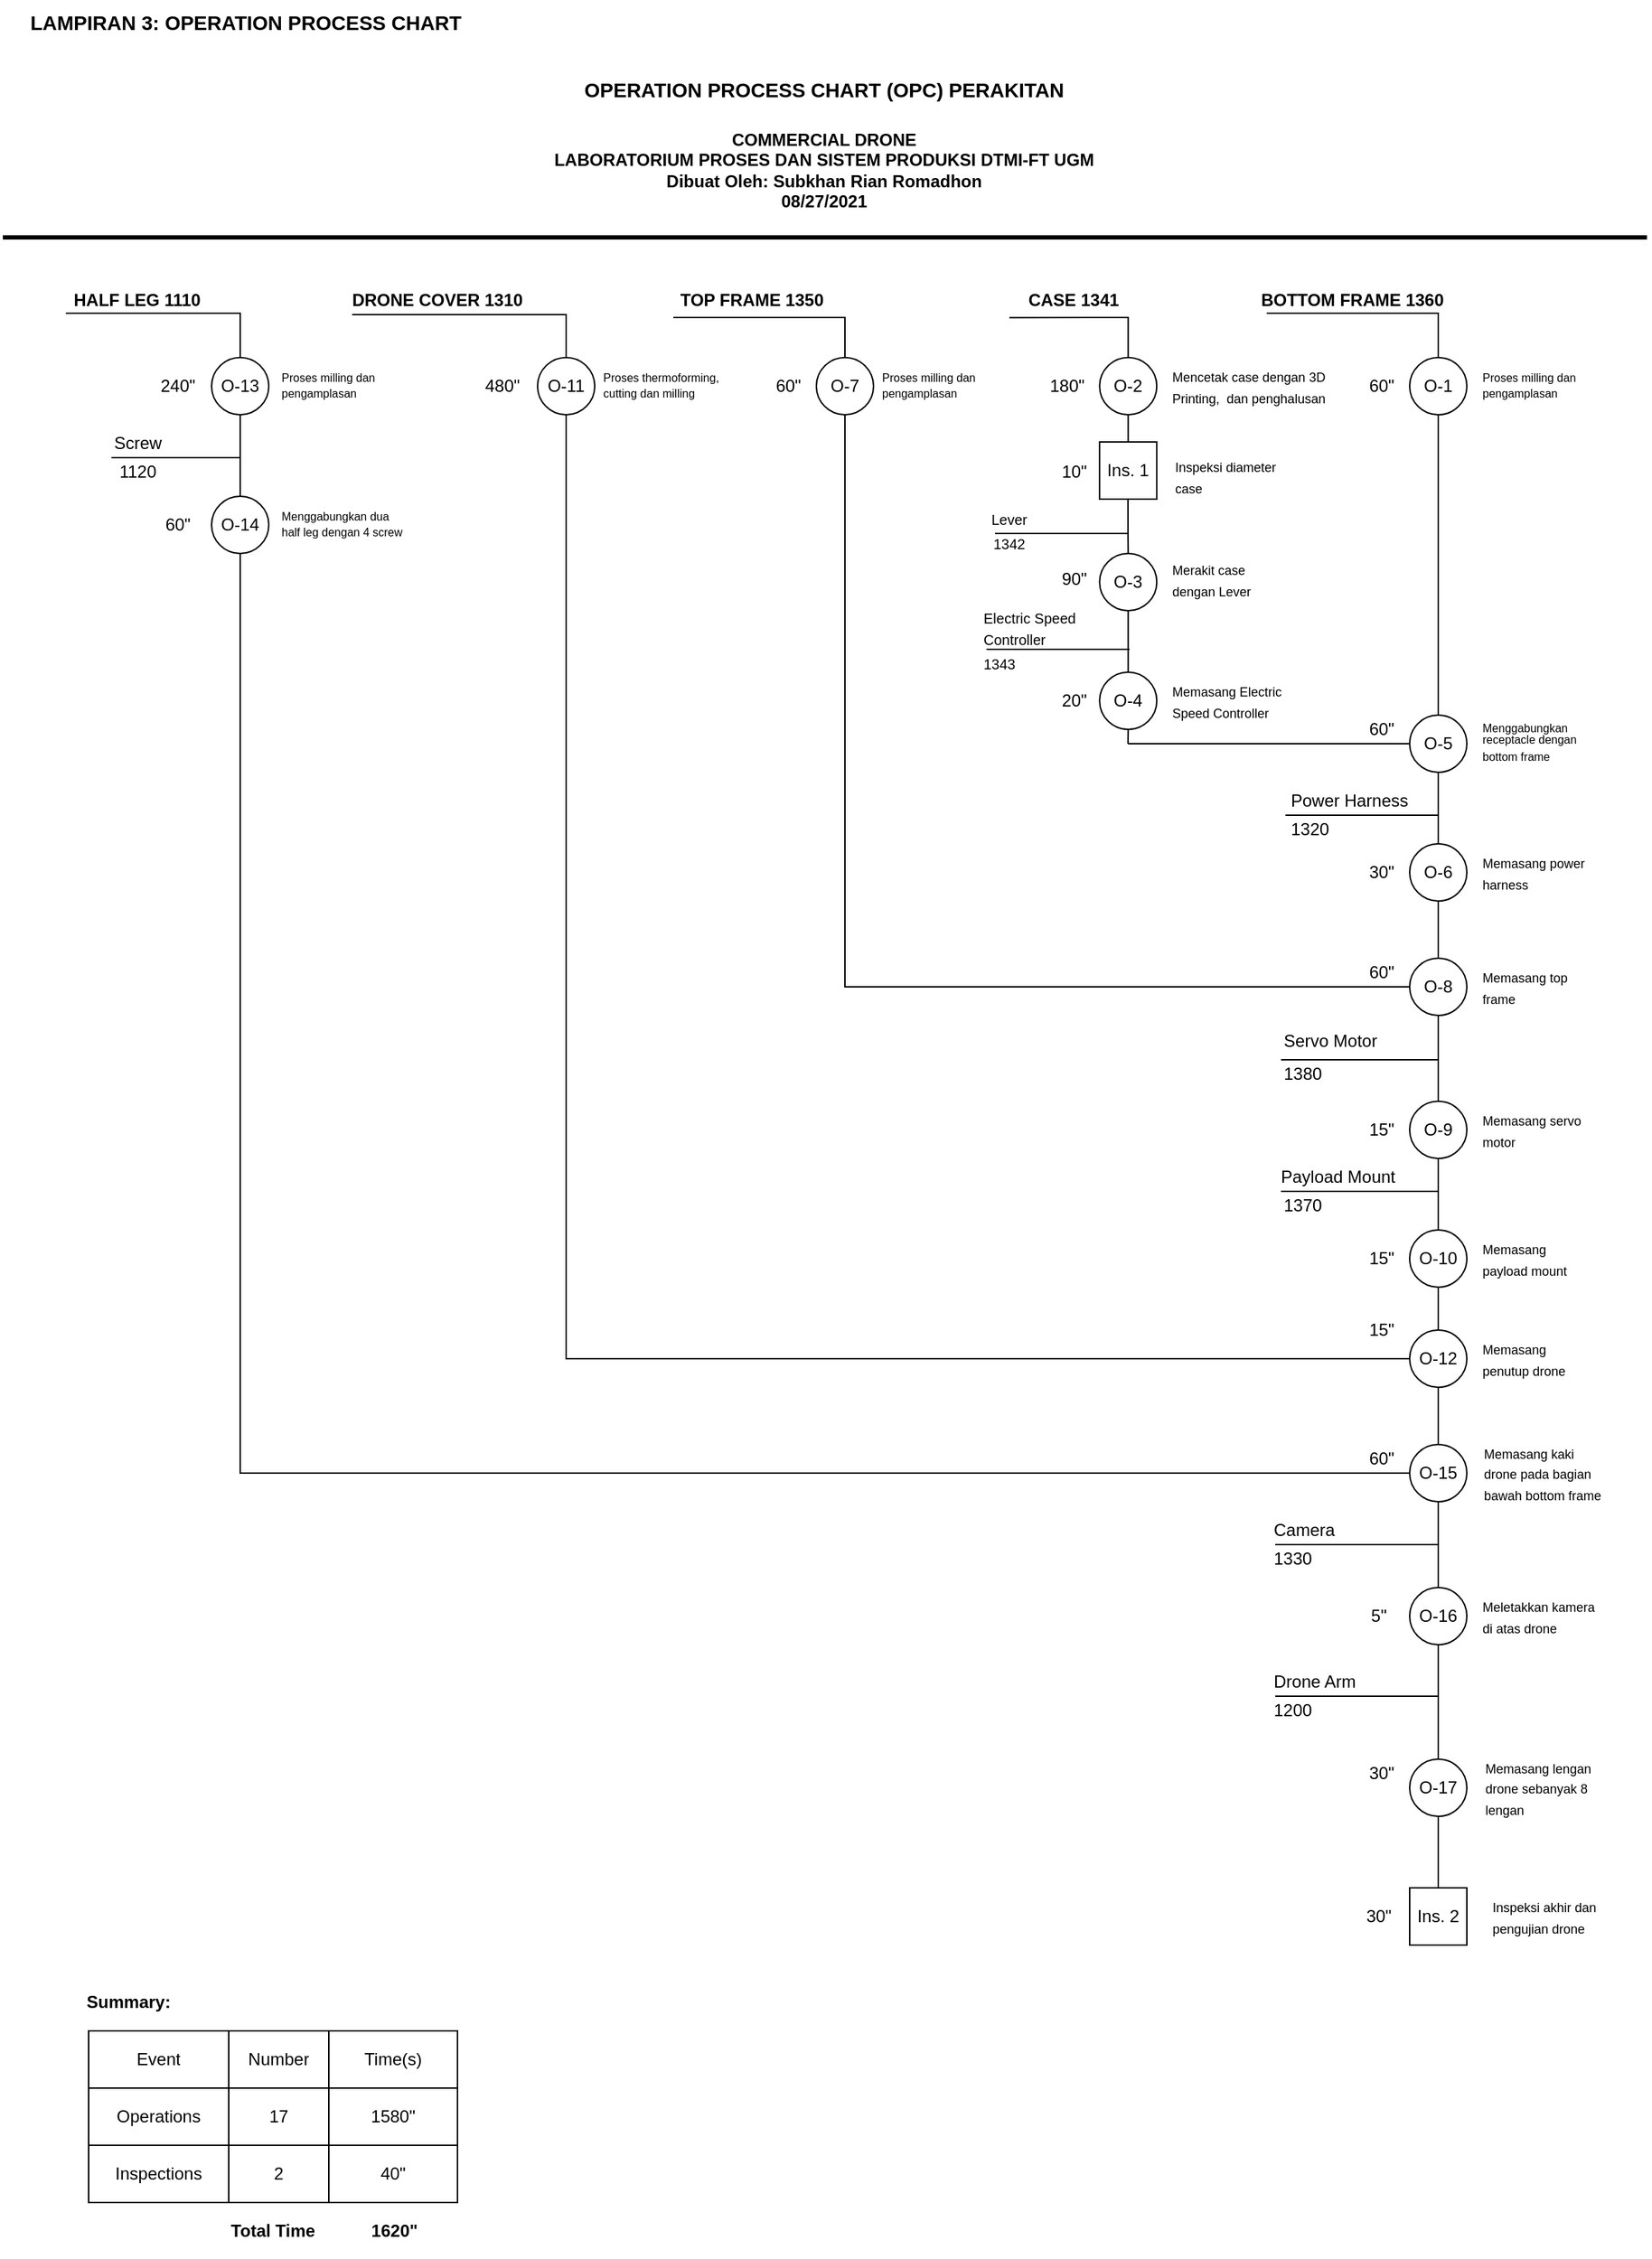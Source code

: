 <mxfile version="15.0.2" type="github">
  <diagram id="DeVc6nOlhxSPMMUo_RAu" name="Page-1">
    <mxGraphModel dx="2480" dy="1337" grid="1" gridSize="10" guides="1" tooltips="1" connect="1" arrows="1" fold="1" page="1" pageScale="1" pageWidth="1169" pageHeight="1654" math="0" shadow="0">
      <root>
        <mxCell id="0" />
        <mxCell id="1" parent="0" />
        <mxCell id="87XZA6IXtHBNSDy3XtOM-1" value="O-1" style="ellipse;whiteSpace=wrap;html=1;aspect=fixed;" vertex="1" parent="1">
          <mxGeometry x="994" y="270" width="40" height="40" as="geometry" />
        </mxCell>
        <mxCell id="87XZA6IXtHBNSDy3XtOM-2" value="O-2" style="ellipse;whiteSpace=wrap;html=1;aspect=fixed;" vertex="1" parent="1">
          <mxGeometry x="777.12" y="270" width="40" height="40" as="geometry" />
        </mxCell>
        <mxCell id="87XZA6IXtHBNSDy3XtOM-3" value="O-6" style="ellipse;whiteSpace=wrap;html=1;aspect=fixed;" vertex="1" parent="1">
          <mxGeometry x="994" y="610" width="40" height="40" as="geometry" />
        </mxCell>
        <mxCell id="87XZA6IXtHBNSDy3XtOM-4" value="O-3" style="ellipse;whiteSpace=wrap;html=1;aspect=fixed;" vertex="1" parent="1">
          <mxGeometry x="777.12" y="407" width="40" height="40" as="geometry" />
        </mxCell>
        <mxCell id="87XZA6IXtHBNSDy3XtOM-5" value="O-13" style="ellipse;whiteSpace=wrap;html=1;aspect=fixed;" vertex="1" parent="1">
          <mxGeometry x="156" y="270" width="40" height="40" as="geometry" />
        </mxCell>
        <mxCell id="87XZA6IXtHBNSDy3XtOM-6" value="O-8" style="ellipse;whiteSpace=wrap;html=1;aspect=fixed;" vertex="1" parent="1">
          <mxGeometry x="994" y="690" width="40" height="40" as="geometry" />
        </mxCell>
        <mxCell id="87XZA6IXtHBNSDy3XtOM-8" value="O-10" style="ellipse;whiteSpace=wrap;html=1;aspect=fixed;" vertex="1" parent="1">
          <mxGeometry x="994" y="880" width="40" height="40" as="geometry" />
        </mxCell>
        <mxCell id="87XZA6IXtHBNSDy3XtOM-9" value="O-4" style="ellipse;whiteSpace=wrap;html=1;aspect=fixed;" vertex="1" parent="1">
          <mxGeometry x="777.12" y="490" width="40" height="40" as="geometry" />
        </mxCell>
        <mxCell id="87XZA6IXtHBNSDy3XtOM-10" value="O-11" style="ellipse;whiteSpace=wrap;html=1;aspect=fixed;" vertex="1" parent="1">
          <mxGeometry x="384" y="270" width="40" height="40" as="geometry" />
        </mxCell>
        <mxCell id="87XZA6IXtHBNSDy3XtOM-11" value="O-5" style="ellipse;whiteSpace=wrap;html=1;aspect=fixed;" vertex="1" parent="1">
          <mxGeometry x="994" y="520" width="40" height="40" as="geometry" />
        </mxCell>
        <mxCell id="87XZA6IXtHBNSDy3XtOM-12" value="O-15" style="ellipse;whiteSpace=wrap;html=1;aspect=fixed;" vertex="1" parent="1">
          <mxGeometry x="994" y="1030" width="40" height="40" as="geometry" />
        </mxCell>
        <mxCell id="87XZA6IXtHBNSDy3XtOM-13" value="O-9" style="ellipse;whiteSpace=wrap;html=1;aspect=fixed;" vertex="1" parent="1">
          <mxGeometry x="994" y="790" width="40" height="40" as="geometry" />
        </mxCell>
        <mxCell id="87XZA6IXtHBNSDy3XtOM-18" value="&lt;font style=&quot;font-size: 12px&quot;&gt;&lt;b&gt;HALF LEG 1110&lt;/b&gt;&lt;/font&gt;" style="text;html=1;strokeColor=none;fillColor=none;align=center;verticalAlign=middle;whiteSpace=wrap;rounded=0;" vertex="1" parent="1">
          <mxGeometry x="34" y="220" width="140" height="20" as="geometry" />
        </mxCell>
        <mxCell id="87XZA6IXtHBNSDy3XtOM-20" value="&lt;font style=&quot;font-size: 12px&quot;&gt;&lt;b&gt;BOTTOM FRAME 1360&lt;/b&gt;&lt;/font&gt;" style="text;html=1;strokeColor=none;fillColor=none;align=center;verticalAlign=middle;whiteSpace=wrap;rounded=0;" vertex="1" parent="1">
          <mxGeometry x="874" y="220" width="160" height="20" as="geometry" />
        </mxCell>
        <mxCell id="87XZA6IXtHBNSDy3XtOM-21" value="&lt;div&gt;&lt;font style=&quot;font-size: 18px&quot;&gt;&lt;b&gt;&lt;font style=&quot;font-size: 14px&quot;&gt;LAMPIRAN 3: OPERATION PROCESS CHART&lt;/font&gt;&lt;br&gt;&lt;/b&gt;&lt;/font&gt;&lt;/div&gt;" style="text;html=1;strokeColor=none;fillColor=none;align=center;verticalAlign=middle;whiteSpace=wrap;rounded=0;" vertex="1" parent="1">
          <mxGeometry x="10" y="20" width="340" height="30" as="geometry" />
        </mxCell>
        <mxCell id="87XZA6IXtHBNSDy3XtOM-22" value="" style="endArrow=none;html=1;strokeWidth=3;" edge="1" parent="1">
          <mxGeometry width="50" height="50" relative="1" as="geometry">
            <mxPoint x="10" y="186" as="sourcePoint" />
            <mxPoint x="1160" y="186" as="targetPoint" />
          </mxGeometry>
        </mxCell>
        <mxCell id="87XZA6IXtHBNSDy3XtOM-24" value="&lt;h1 align=&quot;center&quot;&gt;&lt;font style=&quot;font-size: 14px&quot;&gt;OPERATION PROCESS CHART (OPC) PERAKITAN&lt;/font&gt;&lt;/h1&gt;&lt;div&gt;&lt;b&gt;&lt;font style=&quot;font-size: 12px&quot;&gt;COMMERCIAL DRONE&lt;/font&gt;&lt;/b&gt;&lt;/div&gt;&lt;div&gt;&lt;b&gt;LABORATORIUM PROSES DAN SISTEM PRODUKSI DTMI-FT UGM&lt;/b&gt;&lt;/div&gt;&lt;div&gt;&lt;b&gt;Dibuat Oleh: Subkhan Rian Romadhon&lt;/b&gt;&lt;/div&gt;&lt;div&gt;&lt;b&gt;08/27/2021&lt;/b&gt;&lt;br&gt;&lt;/div&gt;" style="text;html=1;strokeColor=none;fillColor=none;spacing=5;spacingTop=-20;whiteSpace=wrap;overflow=hidden;rounded=0;align=center;" vertex="1" parent="1">
          <mxGeometry x="182" y="60" width="805" height="120" as="geometry" />
        </mxCell>
        <mxCell id="87XZA6IXtHBNSDy3XtOM-30" value="" style="endArrow=none;html=1;strokeWidth=1;entryX=0.5;entryY=0;entryDx=0;entryDy=0;rounded=0;" edge="1" parent="1" target="87XZA6IXtHBNSDy3XtOM-1">
          <mxGeometry width="50" height="50" relative="1" as="geometry">
            <mxPoint x="894" y="239" as="sourcePoint" />
            <mxPoint x="984" y="240" as="targetPoint" />
            <Array as="points">
              <mxPoint x="1014" y="239" />
            </Array>
          </mxGeometry>
        </mxCell>
        <mxCell id="87XZA6IXtHBNSDy3XtOM-33" value="&lt;font style=&quot;font-size: 12px&quot;&gt;&lt;b&gt;CASE 1341&lt;/b&gt;&lt;/font&gt;" style="text;html=1;strokeColor=none;fillColor=none;align=center;verticalAlign=middle;whiteSpace=wrap;rounded=0;" vertex="1" parent="1">
          <mxGeometry x="714" y="220" width="90" height="20" as="geometry" />
        </mxCell>
        <mxCell id="87XZA6IXtHBNSDy3XtOM-35" value="&lt;font style=&quot;font-size: 12px&quot;&gt;&lt;b&gt;DRONE COVER 1310&lt;/b&gt;&lt;/font&gt;" style="text;html=1;strokeColor=none;fillColor=none;align=center;verticalAlign=middle;whiteSpace=wrap;rounded=0;" vertex="1" parent="1">
          <mxGeometry x="234" y="220" width="160" height="20" as="geometry" />
        </mxCell>
        <mxCell id="87XZA6IXtHBNSDy3XtOM-36" value="&lt;div style=&quot;font-size: 8px ; line-height: 100%&quot; align=&quot;left&quot;&gt;&lt;font style=&quot;font-size: 8px&quot;&gt;Proses milling dan pengamplasan&lt;/font&gt;&lt;font size=&quot;3&quot;&gt;&lt;br&gt;&lt;/font&gt;&lt;/div&gt;" style="text;html=1;strokeColor=none;fillColor=none;align=center;verticalAlign=middle;whiteSpace=wrap;rounded=0;" vertex="1" parent="1">
          <mxGeometry x="1044" y="270" width="70" height="40" as="geometry" />
        </mxCell>
        <mxCell id="87XZA6IXtHBNSDy3XtOM-37" value="&lt;div align=&quot;left&quot;&gt;&lt;font style=&quot;font-size: 9px&quot;&gt;Mencetak case dengan 3D Printing,&amp;nbsp; dan penghalusan &lt;/font&gt;&lt;br&gt;&lt;/div&gt;" style="text;html=1;strokeColor=none;fillColor=none;align=center;verticalAlign=middle;whiteSpace=wrap;rounded=0;" vertex="1" parent="1">
          <mxGeometry x="827.12" y="270" width="122.88" height="40" as="geometry" />
        </mxCell>
        <mxCell id="87XZA6IXtHBNSDy3XtOM-38" value="&lt;p style=&quot;line-height: 100%&quot;&gt;&lt;/p&gt;&lt;div style=&quot;font-size: 8px ; line-height: 100%&quot; align=&quot;left&quot;&gt;Menggabungkan&lt;/div&gt;&lt;div style=&quot;font-size: 8px ; line-height: 110%&quot; align=&quot;left&quot;&gt; receptacle dengan bottom frame&lt;font size=&quot;3&quot;&gt;&lt;br&gt;&lt;/font&gt;&lt;/div&gt;&lt;p&gt;&lt;/p&gt;" style="text;html=1;strokeColor=none;fillColor=none;align=center;verticalAlign=middle;whiteSpace=wrap;rounded=0;" vertex="1" parent="1">
          <mxGeometry x="1044" y="520" width="70" height="40" as="geometry" />
        </mxCell>
        <mxCell id="87XZA6IXtHBNSDy3XtOM-40" value="" style="endArrow=none;html=1;strokeWidth=1;exitX=0.293;exitY=1.109;exitDx=0;exitDy=0;exitPerimeter=0;entryX=0.5;entryY=0;entryDx=0;entryDy=0;rounded=0;" edge="1" parent="1" target="87XZA6IXtHBNSDy3XtOM-2">
          <mxGeometry width="50" height="50" relative="1" as="geometry">
            <mxPoint x="714.0" y="242.18" as="sourcePoint" />
            <mxPoint x="807.12" y="320" as="targetPoint" />
            <Array as="points">
              <mxPoint x="797.12" y="242" />
            </Array>
          </mxGeometry>
        </mxCell>
        <mxCell id="87XZA6IXtHBNSDy3XtOM-42" value="60&quot;" style="text;html=1;align=center;verticalAlign=middle;resizable=0;points=[];autosize=1;strokeColor=none;" vertex="1" parent="1">
          <mxGeometry x="959" y="280" width="30" height="20" as="geometry" />
        </mxCell>
        <mxCell id="87XZA6IXtHBNSDy3XtOM-43" value="180&quot;" style="text;html=1;align=center;verticalAlign=middle;resizable=0;points=[];autosize=1;strokeColor=none;" vertex="1" parent="1">
          <mxGeometry x="734" y="280" width="40" height="20" as="geometry" />
        </mxCell>
        <mxCell id="87XZA6IXtHBNSDy3XtOM-49" value="&lt;div align=&quot;left&quot;&gt;&lt;font style=&quot;font-size: 9px&quot;&gt;Merakit case dengan Lever&lt;/font&gt;&lt;br&gt;&lt;/div&gt;" style="text;html=1;strokeColor=none;fillColor=none;align=center;verticalAlign=middle;whiteSpace=wrap;rounded=0;" vertex="1" parent="1">
          <mxGeometry x="827.12" y="405" width="80" height="40" as="geometry" />
        </mxCell>
        <mxCell id="87XZA6IXtHBNSDy3XtOM-51" value="" style="endArrow=none;html=1;strokeWidth=1;entryX=0.5;entryY=1;entryDx=0;entryDy=0;exitX=0.5;exitY=0;exitDx=0;exitDy=0;" edge="1" parent="1" source="87XZA6IXtHBNSDy3XtOM-9" target="87XZA6IXtHBNSDy3XtOM-4">
          <mxGeometry width="50" height="50" relative="1" as="geometry">
            <mxPoint x="744" y="490" as="sourcePoint" />
            <mxPoint x="794" y="440" as="targetPoint" />
          </mxGeometry>
        </mxCell>
        <mxCell id="87XZA6IXtHBNSDy3XtOM-47" value="&lt;font style=&quot;font-size: 10px&quot;&gt;Lever&lt;/font&gt;" style="text;html=1;strokeColor=none;fillColor=none;align=center;verticalAlign=middle;whiteSpace=wrap;rounded=0;container=1;" vertex="1" parent="1">
          <mxGeometry x="694" y="373" width="40" height="20" as="geometry">
            <mxRectangle x="735" y="370" width="60" height="20" as="alternateBounds" />
          </mxGeometry>
        </mxCell>
        <mxCell id="87XZA6IXtHBNSDy3XtOM-48" value="&lt;font style=&quot;font-size: 10px&quot;&gt;1342&lt;/font&gt;" style="text;html=1;strokeColor=none;fillColor=none;align=center;verticalAlign=middle;whiteSpace=wrap;rounded=0;" vertex="1" parent="1">
          <mxGeometry x="694" y="390" width="40" height="20" as="geometry" />
        </mxCell>
        <mxCell id="87XZA6IXtHBNSDy3XtOM-56" value="&lt;div align=&quot;left&quot;&gt;&lt;font style=&quot;font-size: 10px&quot;&gt;1343&lt;/font&gt;&lt;/div&gt;" style="text;html=1;strokeColor=none;fillColor=none;align=left;verticalAlign=middle;whiteSpace=wrap;rounded=0;" vertex="1" parent="1">
          <mxGeometry x="694.0" y="474" width="37.647" height="20" as="geometry" />
        </mxCell>
        <mxCell id="87XZA6IXtHBNSDy3XtOM-60" value="" style="endArrow=none;html=1;strokeWidth=1;" edge="1" parent="1">
          <mxGeometry width="50" height="50" relative="1" as="geometry">
            <mxPoint x="698" y="474" as="sourcePoint" />
            <mxPoint x="798" y="474" as="targetPoint" />
          </mxGeometry>
        </mxCell>
        <mxCell id="87XZA6IXtHBNSDy3XtOM-61" value="&lt;div align=&quot;left&quot;&gt;&lt;font style=&quot;font-size: 10px&quot;&gt;Electric Speed Controller&lt;/font&gt;&lt;br&gt;&lt;/div&gt;" style="text;html=1;strokeColor=none;fillColor=none;align=left;verticalAlign=middle;whiteSpace=wrap;rounded=0;container=1;" vertex="1" parent="1">
          <mxGeometry x="694" y="449" width="100" height="20" as="geometry" />
        </mxCell>
        <mxCell id="87XZA6IXtHBNSDy3XtOM-62" value="90&quot;" style="text;html=1;align=center;verticalAlign=middle;resizable=0;points=[];autosize=1;strokeColor=none;" vertex="1" parent="1">
          <mxGeometry x="744" y="415" width="30" height="20" as="geometry" />
        </mxCell>
        <mxCell id="87XZA6IXtHBNSDy3XtOM-63" value="&lt;div align=&quot;left&quot;&gt;&lt;font style=&quot;font-size: 9px&quot;&gt;Memasang Electric Speed Controller&lt;/font&gt;&lt;br&gt;&lt;/div&gt;" style="text;html=1;strokeColor=none;fillColor=none;align=center;verticalAlign=middle;whiteSpace=wrap;rounded=0;" vertex="1" parent="1">
          <mxGeometry x="827.12" y="490" width="80" height="40" as="geometry" />
        </mxCell>
        <mxCell id="87XZA6IXtHBNSDy3XtOM-64" value="" style="endArrow=none;html=1;strokeWidth=1;entryX=0.5;entryY=1;entryDx=0;entryDy=0;exitX=0.5;exitY=0;exitDx=0;exitDy=0;" edge="1" parent="1" source="87XZA6IXtHBNSDy3XtOM-11" target="87XZA6IXtHBNSDy3XtOM-1">
          <mxGeometry width="50" height="50" relative="1" as="geometry">
            <mxPoint x="1014" y="540" as="sourcePoint" />
            <mxPoint x="864" y="330" as="targetPoint" />
          </mxGeometry>
        </mxCell>
        <mxCell id="87XZA6IXtHBNSDy3XtOM-65" value="" style="endArrow=none;html=1;strokeWidth=1;entryX=0;entryY=0.5;entryDx=0;entryDy=0;" edge="1" parent="1" target="87XZA6IXtHBNSDy3XtOM-11">
          <mxGeometry width="50" height="50" relative="1" as="geometry">
            <mxPoint x="797" y="540" as="sourcePoint" />
            <mxPoint x="1014" y="540" as="targetPoint" />
          </mxGeometry>
        </mxCell>
        <mxCell id="87XZA6IXtHBNSDy3XtOM-66" value="" style="endArrow=none;html=1;strokeWidth=1;exitX=0.5;exitY=1;exitDx=0;exitDy=0;" edge="1" parent="1" source="87XZA6IXtHBNSDy3XtOM-9">
          <mxGeometry width="50" height="50" relative="1" as="geometry">
            <mxPoint x="814" y="430" as="sourcePoint" />
            <mxPoint x="797" y="540" as="targetPoint" />
          </mxGeometry>
        </mxCell>
        <mxCell id="87XZA6IXtHBNSDy3XtOM-67" value="60&quot;" style="text;html=1;align=center;verticalAlign=middle;resizable=0;points=[];autosize=1;strokeColor=none;" vertex="1" parent="1">
          <mxGeometry x="959" y="520" width="30" height="20" as="geometry" />
        </mxCell>
        <mxCell id="87XZA6IXtHBNSDy3XtOM-68" value="20&quot;" style="text;html=1;align=center;verticalAlign=middle;resizable=0;points=[];autosize=1;strokeColor=none;" vertex="1" parent="1">
          <mxGeometry x="744" y="500" width="30" height="20" as="geometry" />
        </mxCell>
        <mxCell id="87XZA6IXtHBNSDy3XtOM-69" value="" style="endArrow=none;html=1;strokeWidth=1;entryX=0.5;entryY=1;entryDx=0;entryDy=0;exitX=0.5;exitY=0;exitDx=0;exitDy=0;" edge="1" parent="1" source="87XZA6IXtHBNSDy3XtOM-3" target="87XZA6IXtHBNSDy3XtOM-11">
          <mxGeometry width="50" height="50" relative="1" as="geometry">
            <mxPoint x="1014" y="600" as="sourcePoint" />
            <mxPoint x="904" y="490" as="targetPoint" />
          </mxGeometry>
        </mxCell>
        <mxCell id="87XZA6IXtHBNSDy3XtOM-70" value="" style="endArrow=none;html=1;strokeWidth=1;exitX=0;exitY=1;exitDx=0;exitDy=0;" edge="1" parent="1" source="87XZA6IXtHBNSDy3XtOM-72">
          <mxGeometry width="50" height="50" relative="1" as="geometry">
            <mxPoint x="894" y="590" as="sourcePoint" />
            <mxPoint x="1014" y="590" as="targetPoint" />
          </mxGeometry>
        </mxCell>
        <mxCell id="87XZA6IXtHBNSDy3XtOM-71" value="&lt;div align=&quot;left&quot;&gt;&lt;font style=&quot;font-size: 9px&quot;&gt;Memasang power harness&lt;/font&gt;&lt;br&gt;&lt;/div&gt;" style="text;html=1;strokeColor=none;fillColor=none;align=center;verticalAlign=middle;whiteSpace=wrap;rounded=0;" vertex="1" parent="1">
          <mxGeometry x="1044" y="620" width="80" height="20" as="geometry" />
        </mxCell>
        <mxCell id="87XZA6IXtHBNSDy3XtOM-72" value="Power Harness" style="text;html=1;strokeColor=none;fillColor=none;align=center;verticalAlign=middle;whiteSpace=wrap;rounded=0;" vertex="1" parent="1">
          <mxGeometry x="907.12" y="570" width="90" height="20" as="geometry" />
        </mxCell>
        <mxCell id="87XZA6IXtHBNSDy3XtOM-73" value="&lt;div align=&quot;left&quot;&gt;1320&lt;/div&gt;" style="text;html=1;strokeColor=none;fillColor=none;align=left;verticalAlign=middle;whiteSpace=wrap;rounded=0;" vertex="1" parent="1">
          <mxGeometry x="909" y="590" width="35" height="20" as="geometry" />
        </mxCell>
        <mxCell id="87XZA6IXtHBNSDy3XtOM-75" value="30&quot;" style="text;html=1;align=center;verticalAlign=middle;resizable=0;points=[];autosize=1;strokeColor=none;" vertex="1" parent="1">
          <mxGeometry x="959" y="620" width="30" height="20" as="geometry" />
        </mxCell>
        <mxCell id="87XZA6IXtHBNSDy3XtOM-76" value="" style="endArrow=none;html=1;strokeWidth=1;entryX=0.5;entryY=1;entryDx=0;entryDy=0;exitX=0.5;exitY=0;exitDx=0;exitDy=0;" edge="1" parent="1" source="87XZA6IXtHBNSDy3XtOM-6" target="87XZA6IXtHBNSDy3XtOM-3">
          <mxGeometry width="50" height="50" relative="1" as="geometry">
            <mxPoint x="1014" y="720" as="sourcePoint" />
            <mxPoint x="784" y="510" as="targetPoint" />
          </mxGeometry>
        </mxCell>
        <mxCell id="87XZA6IXtHBNSDy3XtOM-82" value="" style="group" vertex="1" connectable="0" parent="1">
          <mxGeometry x="464" y="220" width="155" height="90" as="geometry" />
        </mxCell>
        <mxCell id="87XZA6IXtHBNSDy3XtOM-7" value="O-7" style="ellipse;whiteSpace=wrap;html=1;aspect=fixed;" vertex="1" parent="87XZA6IXtHBNSDy3XtOM-82">
          <mxGeometry x="115" y="50" width="40" height="40" as="geometry" />
        </mxCell>
        <mxCell id="87XZA6IXtHBNSDy3XtOM-32" value="&lt;font style=&quot;font-size: 12px&quot;&gt;&lt;b&gt;TOP FRAME 1350&lt;/b&gt;&lt;/font&gt;" style="text;html=1;strokeColor=none;fillColor=none;align=center;verticalAlign=middle;whiteSpace=wrap;rounded=0;" vertex="1" parent="87XZA6IXtHBNSDy3XtOM-82">
          <mxGeometry width="140" height="20" as="geometry" />
        </mxCell>
        <mxCell id="87XZA6IXtHBNSDy3XtOM-79" value="" style="endArrow=none;html=1;strokeWidth=1;entryX=0.5;entryY=0;entryDx=0;entryDy=0;rounded=0;" edge="1" parent="87XZA6IXtHBNSDy3XtOM-82" target="87XZA6IXtHBNSDy3XtOM-7">
          <mxGeometry width="50" height="50" relative="1" as="geometry">
            <mxPoint x="15" y="22" as="sourcePoint" />
            <mxPoint x="135" y="50" as="targetPoint" />
            <Array as="points">
              <mxPoint x="135" y="22" />
            </Array>
          </mxGeometry>
        </mxCell>
        <mxCell id="87XZA6IXtHBNSDy3XtOM-85" value="60&quot;" style="text;html=1;align=center;verticalAlign=middle;resizable=0;points=[];autosize=1;strokeColor=none;" vertex="1" parent="87XZA6IXtHBNSDy3XtOM-82">
          <mxGeometry x="79.5" y="60" width="30" height="20" as="geometry" />
        </mxCell>
        <mxCell id="87XZA6IXtHBNSDy3XtOM-114" value="&lt;div style=&quot;font-size: 8px ; line-height: 100%&quot; align=&quot;left&quot;&gt;&lt;font style=&quot;font-size: 8px&quot;&gt;Proses thermoforming, cutting dan milling&lt;/font&gt;&lt;font size=&quot;3&quot;&gt;&lt;br&gt;&lt;/font&gt;&lt;/div&gt;" style="text;html=1;strokeColor=none;fillColor=none;align=center;verticalAlign=middle;whiteSpace=wrap;rounded=0;" vertex="1" parent="87XZA6IXtHBNSDy3XtOM-82">
          <mxGeometry x="-35" y="50" width="90" height="40" as="geometry" />
        </mxCell>
        <mxCell id="87XZA6IXtHBNSDy3XtOM-84" value="&lt;div style=&quot;font-size: 8px ; line-height: 100%&quot; align=&quot;left&quot;&gt;&lt;font style=&quot;font-size: 8px&quot;&gt;Proses milling dan pengamplasan&lt;/font&gt;&lt;font size=&quot;3&quot;&gt;&lt;br&gt;&lt;/font&gt;&lt;/div&gt;" style="text;html=1;strokeColor=none;fillColor=none;align=center;verticalAlign=middle;whiteSpace=wrap;rounded=0;" vertex="1" parent="1">
          <mxGeometry x="624" y="270" width="70" height="40" as="geometry" />
        </mxCell>
        <mxCell id="87XZA6IXtHBNSDy3XtOM-86" value="" style="endArrow=none;html=1;strokeWidth=1;entryX=0.5;entryY=1;entryDx=0;entryDy=0;exitX=0;exitY=0.5;exitDx=0;exitDy=0;rounded=0;" edge="1" parent="1" source="87XZA6IXtHBNSDy3XtOM-6" target="87XZA6IXtHBNSDy3XtOM-7">
          <mxGeometry width="50" height="50" relative="1" as="geometry">
            <mxPoint x="754" y="540" as="sourcePoint" />
            <mxPoint x="804" y="490" as="targetPoint" />
            <Array as="points">
              <mxPoint x="599" y="710" />
            </Array>
          </mxGeometry>
        </mxCell>
        <mxCell id="87XZA6IXtHBNSDy3XtOM-87" value="&lt;div align=&quot;left&quot;&gt;&lt;font style=&quot;font-size: 9px&quot;&gt;Memasang top frame&lt;/font&gt;&lt;br&gt;&lt;/div&gt;" style="text;html=1;strokeColor=none;fillColor=none;align=center;verticalAlign=middle;whiteSpace=wrap;rounded=0;" vertex="1" parent="1">
          <mxGeometry x="1044" y="700" width="80" height="20" as="geometry" />
        </mxCell>
        <mxCell id="87XZA6IXtHBNSDy3XtOM-88" value="60&quot;" style="text;html=1;align=center;verticalAlign=middle;resizable=0;points=[];autosize=1;strokeColor=none;" vertex="1" parent="1">
          <mxGeometry x="959" y="690" width="30" height="20" as="geometry" />
        </mxCell>
        <mxCell id="87XZA6IXtHBNSDy3XtOM-89" value="" style="endArrow=none;html=1;strokeWidth=1;entryX=0.5;entryY=1;entryDx=0;entryDy=0;exitX=0.5;exitY=0;exitDx=0;exitDy=0;" edge="1" parent="1" source="87XZA6IXtHBNSDy3XtOM-13" target="87XZA6IXtHBNSDy3XtOM-6">
          <mxGeometry width="50" height="50" relative="1" as="geometry">
            <mxPoint x="1014" y="810" as="sourcePoint" />
            <mxPoint x="954" y="710" as="targetPoint" />
          </mxGeometry>
        </mxCell>
        <mxCell id="87XZA6IXtHBNSDy3XtOM-91" value="&lt;div align=&quot;left&quot;&gt;&lt;font style=&quot;font-size: 9px&quot;&gt;Memasang servo motor&lt;/font&gt;&lt;br&gt;&lt;/div&gt;" style="text;html=1;strokeColor=none;fillColor=none;align=center;verticalAlign=middle;whiteSpace=wrap;rounded=0;" vertex="1" parent="1">
          <mxGeometry x="1044" y="800" width="80" height="20" as="geometry" />
        </mxCell>
        <mxCell id="87XZA6IXtHBNSDy3XtOM-92" value="" style="endArrow=none;html=1;strokeWidth=1;entryX=0.5;entryY=1;entryDx=0;entryDy=0;exitX=0.5;exitY=0;exitDx=0;exitDy=0;" edge="1" parent="1" source="87XZA6IXtHBNSDy3XtOM-8" target="87XZA6IXtHBNSDy3XtOM-13">
          <mxGeometry width="50" height="50" relative="1" as="geometry">
            <mxPoint x="944" y="960" as="sourcePoint" />
            <mxPoint x="994" y="910" as="targetPoint" />
          </mxGeometry>
        </mxCell>
        <mxCell id="87XZA6IXtHBNSDy3XtOM-93" value="" style="endArrow=none;html=1;strokeWidth=1;" edge="1" parent="1">
          <mxGeometry width="50" height="50" relative="1" as="geometry">
            <mxPoint x="904.0" y="853" as="sourcePoint" />
            <mxPoint x="1014.0" y="853" as="targetPoint" />
          </mxGeometry>
        </mxCell>
        <mxCell id="87XZA6IXtHBNSDy3XtOM-94" value="&lt;div align=&quot;left&quot;&gt;&lt;font style=&quot;font-size: 9px&quot;&gt;Memasang payload mount&lt;br&gt;&lt;/font&gt;&lt;/div&gt;" style="text;html=1;strokeColor=none;fillColor=none;align=center;verticalAlign=middle;whiteSpace=wrap;rounded=0;" vertex="1" parent="1">
          <mxGeometry x="1044" y="890" width="80" height="20" as="geometry" />
        </mxCell>
        <mxCell id="87XZA6IXtHBNSDy3XtOM-96" value="Payload Mount" style="text;html=1;strokeColor=none;fillColor=none;align=center;verticalAlign=middle;whiteSpace=wrap;rounded=0;" vertex="1" parent="1">
          <mxGeometry x="899" y="833" width="90" height="20" as="geometry" />
        </mxCell>
        <mxCell id="87XZA6IXtHBNSDy3XtOM-99" value="&lt;div align=&quot;left&quot;&gt;1370&lt;/div&gt;" style="text;html=1;strokeColor=none;fillColor=none;align=left;verticalAlign=middle;whiteSpace=wrap;rounded=0;" vertex="1" parent="1">
          <mxGeometry x="904" y="853" width="35" height="20" as="geometry" />
        </mxCell>
        <mxCell id="87XZA6IXtHBNSDy3XtOM-100" value="" style="group" vertex="1" connectable="0" parent="1">
          <mxGeometry x="904" y="738" width="110" height="43" as="geometry" />
        </mxCell>
        <mxCell id="87XZA6IXtHBNSDy3XtOM-90" value="" style="endArrow=none;html=1;strokeWidth=1;" edge="1" parent="87XZA6IXtHBNSDy3XtOM-100">
          <mxGeometry width="50" height="50" relative="1" as="geometry">
            <mxPoint y="23" as="sourcePoint" />
            <mxPoint x="110" y="23" as="targetPoint" />
          </mxGeometry>
        </mxCell>
        <mxCell id="87XZA6IXtHBNSDy3XtOM-95" value="&lt;div align=&quot;left&quot;&gt;Servo Motor&lt;br&gt;&lt;/div&gt;" style="text;html=1;strokeColor=none;fillColor=none;align=left;verticalAlign=middle;whiteSpace=wrap;rounded=0;" vertex="1" parent="87XZA6IXtHBNSDy3XtOM-100">
          <mxGeometry width="90" height="20" as="geometry" />
        </mxCell>
        <mxCell id="87XZA6IXtHBNSDy3XtOM-97" value="&lt;div align=&quot;left&quot;&gt;1380&lt;/div&gt;" style="text;html=1;strokeColor=none;fillColor=none;align=left;verticalAlign=middle;whiteSpace=wrap;rounded=0;" vertex="1" parent="87XZA6IXtHBNSDy3XtOM-100">
          <mxGeometry y="23" width="35" height="20" as="geometry" />
        </mxCell>
        <mxCell id="87XZA6IXtHBNSDy3XtOM-103" value="" style="endArrow=none;html=1;strokeWidth=1;rounded=0;entryX=0.5;entryY=0;entryDx=0;entryDy=0;exitX=0.127;exitY=0.999;exitDx=0;exitDy=0;exitPerimeter=0;" edge="1" parent="1" source="87XZA6IXtHBNSDy3XtOM-35" target="87XZA6IXtHBNSDy3XtOM-10">
          <mxGeometry width="50" height="50" relative="1" as="geometry">
            <mxPoint x="254" y="250" as="sourcePoint" />
            <mxPoint x="404" y="290" as="targetPoint" />
            <Array as="points">
              <mxPoint x="404" y="240" />
            </Array>
          </mxGeometry>
        </mxCell>
        <mxCell id="87XZA6IXtHBNSDy3XtOM-105" value="O-16" style="ellipse;whiteSpace=wrap;html=1;aspect=fixed;" vertex="1" parent="1">
          <mxGeometry x="994" y="1130" width="40" height="40" as="geometry" />
        </mxCell>
        <mxCell id="87XZA6IXtHBNSDy3XtOM-109" value="O-17" style="ellipse;whiteSpace=wrap;html=1;aspect=fixed;" vertex="1" parent="1">
          <mxGeometry x="994" y="1250" width="40" height="40" as="geometry" />
        </mxCell>
        <mxCell id="87XZA6IXtHBNSDy3XtOM-110" value="O-14" style="ellipse;whiteSpace=wrap;html=1;aspect=fixed;" vertex="1" parent="1">
          <mxGeometry x="156" y="367" width="40" height="40" as="geometry" />
        </mxCell>
        <mxCell id="87XZA6IXtHBNSDy3XtOM-111" value="O-12" style="ellipse;whiteSpace=wrap;html=1;aspect=fixed;" vertex="1" parent="1">
          <mxGeometry x="994" y="950" width="40" height="40" as="geometry" />
        </mxCell>
        <mxCell id="87XZA6IXtHBNSDy3XtOM-115" value="480&quot;" style="text;html=1;align=center;verticalAlign=middle;resizable=0;points=[];autosize=1;strokeColor=none;" vertex="1" parent="1">
          <mxGeometry x="339" y="280" width="40" height="20" as="geometry" />
        </mxCell>
        <mxCell id="87XZA6IXtHBNSDy3XtOM-117" value="" style="endArrow=none;html=1;strokeWidth=1;exitX=0.5;exitY=1;exitDx=0;exitDy=0;entryX=0;entryY=0.5;entryDx=0;entryDy=0;rounded=0;" edge="1" parent="1" source="87XZA6IXtHBNSDy3XtOM-10" target="87XZA6IXtHBNSDy3XtOM-111">
          <mxGeometry width="50" height="50" relative="1" as="geometry">
            <mxPoint x="724" y="720" as="sourcePoint" />
            <mxPoint x="774" y="670" as="targetPoint" />
            <Array as="points">
              <mxPoint x="404" y="970" />
            </Array>
          </mxGeometry>
        </mxCell>
        <mxCell id="87XZA6IXtHBNSDy3XtOM-118" value="" style="endArrow=none;html=1;strokeWidth=1;entryX=0.5;entryY=1;entryDx=0;entryDy=0;exitX=0.5;exitY=0;exitDx=0;exitDy=0;" edge="1" parent="1" source="87XZA6IXtHBNSDy3XtOM-111" target="87XZA6IXtHBNSDy3XtOM-8">
          <mxGeometry width="50" height="50" relative="1" as="geometry">
            <mxPoint x="674" y="880" as="sourcePoint" />
            <mxPoint x="724" y="830" as="targetPoint" />
          </mxGeometry>
        </mxCell>
        <mxCell id="87XZA6IXtHBNSDy3XtOM-119" value="&lt;div align=&quot;left&quot;&gt;&lt;font style=&quot;font-size: 9px&quot;&gt;Memasang penutup drone&lt;br&gt;&lt;/font&gt;&lt;/div&gt;" style="text;html=1;strokeColor=none;fillColor=none;align=center;verticalAlign=middle;whiteSpace=wrap;rounded=0;" vertex="1" parent="1">
          <mxGeometry x="1044" y="960" width="80" height="20" as="geometry" />
        </mxCell>
        <mxCell id="87XZA6IXtHBNSDy3XtOM-121" value="15&quot;" style="text;html=1;align=center;verticalAlign=middle;resizable=0;points=[];autosize=1;strokeColor=none;" vertex="1" parent="1">
          <mxGeometry x="959" y="800" width="30" height="20" as="geometry" />
        </mxCell>
        <mxCell id="87XZA6IXtHBNSDy3XtOM-122" value="15&quot;" style="text;html=1;align=center;verticalAlign=middle;resizable=0;points=[];autosize=1;strokeColor=none;" vertex="1" parent="1">
          <mxGeometry x="959" y="890" width="30" height="20" as="geometry" />
        </mxCell>
        <mxCell id="87XZA6IXtHBNSDy3XtOM-123" value="15&quot;" style="text;html=1;align=center;verticalAlign=middle;resizable=0;points=[];autosize=1;strokeColor=none;" vertex="1" parent="1">
          <mxGeometry x="959" y="940" width="30" height="20" as="geometry" />
        </mxCell>
        <mxCell id="87XZA6IXtHBNSDy3XtOM-124" value="" style="endArrow=none;html=1;strokeWidth=1;entryX=0.5;entryY=0;entryDx=0;entryDy=0;rounded=0;" edge="1" parent="1" target="87XZA6IXtHBNSDy3XtOM-5">
          <mxGeometry width="50" height="50" relative="1" as="geometry">
            <mxPoint x="54" y="239" as="sourcePoint" />
            <mxPoint x="174" y="239" as="targetPoint" />
            <Array as="points">
              <mxPoint x="176" y="239" />
            </Array>
          </mxGeometry>
        </mxCell>
        <mxCell id="87XZA6IXtHBNSDy3XtOM-125" value="&lt;div style=&quot;font-size: 8px ; line-height: 100%&quot; align=&quot;left&quot;&gt;&lt;font style=&quot;font-size: 8px&quot;&gt;Proses milling dan pengamplasan&lt;/font&gt;&lt;font size=&quot;3&quot;&gt;&lt;br&gt;&lt;/font&gt;&lt;/div&gt;" style="text;html=1;strokeColor=none;fillColor=none;align=center;verticalAlign=middle;whiteSpace=wrap;rounded=0;" vertex="1" parent="1">
          <mxGeometry x="204" y="270" width="70" height="40" as="geometry" />
        </mxCell>
        <mxCell id="87XZA6IXtHBNSDy3XtOM-126" value="240&quot;" style="text;html=1;align=center;verticalAlign=middle;resizable=0;points=[];autosize=1;strokeColor=none;" vertex="1" parent="1">
          <mxGeometry x="112" y="280" width="40" height="20" as="geometry" />
        </mxCell>
        <mxCell id="87XZA6IXtHBNSDy3XtOM-127" value="" style="endArrow=none;html=1;strokeWidth=1;exitX=0.5;exitY=1;exitDx=0;exitDy=0;entryX=0.5;entryY=0;entryDx=0;entryDy=0;" edge="1" parent="1" source="87XZA6IXtHBNSDy3XtOM-5" target="87XZA6IXtHBNSDy3XtOM-110">
          <mxGeometry width="50" height="50" relative="1" as="geometry">
            <mxPoint x="444" y="440" as="sourcePoint" />
            <mxPoint x="494" y="390" as="targetPoint" />
          </mxGeometry>
        </mxCell>
        <mxCell id="87XZA6IXtHBNSDy3XtOM-128" value="" style="endArrow=none;html=1;strokeWidth=1;" edge="1" parent="1">
          <mxGeometry width="50" height="50" relative="1" as="geometry">
            <mxPoint x="176" y="340" as="sourcePoint" />
            <mxPoint x="86" y="340" as="targetPoint" />
          </mxGeometry>
        </mxCell>
        <mxCell id="87XZA6IXtHBNSDy3XtOM-129" value="Screw" style="text;html=1;align=center;verticalAlign=middle;resizable=0;points=[];autosize=1;strokeColor=none;" vertex="1" parent="1">
          <mxGeometry x="79" y="320" width="50" height="20" as="geometry" />
        </mxCell>
        <mxCell id="87XZA6IXtHBNSDy3XtOM-130" value="1120" style="text;html=1;align=center;verticalAlign=middle;resizable=0;points=[];autosize=1;strokeColor=none;" vertex="1" parent="1">
          <mxGeometry x="84" y="340" width="40" height="20" as="geometry" />
        </mxCell>
        <mxCell id="87XZA6IXtHBNSDy3XtOM-131" value="&lt;div style=&quot;font-size: 8px ; line-height: 100%&quot; align=&quot;left&quot;&gt;Menggabungkan dua half leg dengan 4 screw&lt;font size=&quot;3&quot;&gt;&lt;br&gt;&lt;/font&gt;&lt;/div&gt;" style="text;html=1;strokeColor=none;fillColor=none;align=center;verticalAlign=middle;whiteSpace=wrap;rounded=0;" vertex="1" parent="1">
          <mxGeometry x="204" y="367" width="90" height="40" as="geometry" />
        </mxCell>
        <mxCell id="87XZA6IXtHBNSDy3XtOM-132" value="" style="endArrow=none;html=1;strokeWidth=1;entryX=0.5;entryY=1;entryDx=0;entryDy=0;exitX=0.5;exitY=0;exitDx=0;exitDy=0;" edge="1" parent="1" source="87XZA6IXtHBNSDy3XtOM-12" target="87XZA6IXtHBNSDy3XtOM-111">
          <mxGeometry width="50" height="50" relative="1" as="geometry">
            <mxPoint x="794" y="990" as="sourcePoint" />
            <mxPoint x="844" y="940" as="targetPoint" />
          </mxGeometry>
        </mxCell>
        <mxCell id="87XZA6IXtHBNSDy3XtOM-133" value="" style="endArrow=none;html=1;strokeWidth=1;entryX=0.5;entryY=1;entryDx=0;entryDy=0;exitX=0;exitY=0.5;exitDx=0;exitDy=0;rounded=0;" edge="1" parent="1" source="87XZA6IXtHBNSDy3XtOM-12" target="87XZA6IXtHBNSDy3XtOM-110">
          <mxGeometry width="50" height="50" relative="1" as="geometry">
            <mxPoint x="494" y="820" as="sourcePoint" />
            <mxPoint x="544" y="770" as="targetPoint" />
            <Array as="points">
              <mxPoint x="176" y="1050" />
            </Array>
          </mxGeometry>
        </mxCell>
        <mxCell id="87XZA6IXtHBNSDy3XtOM-134" value="&lt;div align=&quot;left&quot;&gt;&lt;font style=&quot;font-size: 9px&quot;&gt;Memasang kaki drone pada bagian bawah bottom frame&lt;br&gt;&lt;/font&gt;&lt;/div&gt;" style="text;html=1;strokeColor=none;fillColor=none;align=center;verticalAlign=middle;whiteSpace=wrap;rounded=0;" vertex="1" parent="1">
          <mxGeometry x="1045" y="1040" width="90" height="20" as="geometry" />
        </mxCell>
        <mxCell id="87XZA6IXtHBNSDy3XtOM-135" value="60&quot;" style="text;html=1;align=center;verticalAlign=middle;resizable=0;points=[];autosize=1;strokeColor=none;" vertex="1" parent="1">
          <mxGeometry x="959" y="1030" width="30" height="20" as="geometry" />
        </mxCell>
        <mxCell id="87XZA6IXtHBNSDy3XtOM-136" value="" style="endArrow=none;html=1;strokeWidth=1;entryX=0.5;entryY=1;entryDx=0;entryDy=0;exitX=0.5;exitY=0;exitDx=0;exitDy=0;" edge="1" parent="1" source="87XZA6IXtHBNSDy3XtOM-105" target="87XZA6IXtHBNSDy3XtOM-12">
          <mxGeometry width="50" height="50" relative="1" as="geometry">
            <mxPoint x="740" y="1140" as="sourcePoint" />
            <mxPoint x="790" y="1090" as="targetPoint" />
          </mxGeometry>
        </mxCell>
        <mxCell id="87XZA6IXtHBNSDy3XtOM-137" value="&lt;div align=&quot;left&quot;&gt;&lt;font style=&quot;font-size: 9px&quot;&gt;Meletakkan kamera di atas drone&lt;br&gt;&lt;/font&gt;&lt;/div&gt;" style="text;html=1;strokeColor=none;fillColor=none;align=center;verticalAlign=middle;whiteSpace=wrap;rounded=0;" vertex="1" parent="1">
          <mxGeometry x="1044" y="1140" width="90" height="20" as="geometry" />
        </mxCell>
        <mxCell id="87XZA6IXtHBNSDy3XtOM-138" value="5&quot;" style="text;html=1;align=center;verticalAlign=middle;resizable=0;points=[];autosize=1;strokeColor=none;" vertex="1" parent="1">
          <mxGeometry x="957" y="1140" width="30" height="20" as="geometry" />
        </mxCell>
        <mxCell id="87XZA6IXtHBNSDy3XtOM-139" value="" style="endArrow=none;html=1;strokeWidth=1;" edge="1" parent="1">
          <mxGeometry width="50" height="50" relative="1" as="geometry">
            <mxPoint x="900" y="1100" as="sourcePoint" />
            <mxPoint x="1014" y="1100" as="targetPoint" />
          </mxGeometry>
        </mxCell>
        <mxCell id="87XZA6IXtHBNSDy3XtOM-140" value="&lt;div align=&quot;left&quot;&gt;Camera&lt;/div&gt;" style="text;html=1;strokeColor=none;fillColor=none;align=left;verticalAlign=middle;whiteSpace=wrap;rounded=0;" vertex="1" parent="1">
          <mxGeometry x="897" y="1080" width="90" height="20" as="geometry" />
        </mxCell>
        <mxCell id="87XZA6IXtHBNSDy3XtOM-142" value="&lt;div align=&quot;left&quot;&gt;1330&lt;/div&gt;" style="text;html=1;strokeColor=none;fillColor=none;align=left;verticalAlign=middle;whiteSpace=wrap;rounded=0;" vertex="1" parent="1">
          <mxGeometry x="897" y="1100" width="35" height="20" as="geometry" />
        </mxCell>
        <mxCell id="87XZA6IXtHBNSDy3XtOM-144" value="" style="endArrow=none;html=1;strokeWidth=1;entryX=0.5;entryY=1;entryDx=0;entryDy=0;exitX=0.5;exitY=0;exitDx=0;exitDy=0;" edge="1" parent="1" source="87XZA6IXtHBNSDy3XtOM-109" target="87XZA6IXtHBNSDy3XtOM-105">
          <mxGeometry width="50" height="50" relative="1" as="geometry">
            <mxPoint x="570" y="1310" as="sourcePoint" />
            <mxPoint x="620" y="1260" as="targetPoint" />
          </mxGeometry>
        </mxCell>
        <mxCell id="87XZA6IXtHBNSDy3XtOM-145" value="" style="endArrow=none;html=1;strokeWidth=1;" edge="1" parent="1">
          <mxGeometry width="50" height="50" relative="1" as="geometry">
            <mxPoint x="900" y="1206" as="sourcePoint" />
            <mxPoint x="1014" y="1206" as="targetPoint" />
          </mxGeometry>
        </mxCell>
        <mxCell id="87XZA6IXtHBNSDy3XtOM-146" value="Drone Arm" style="text;html=1;strokeColor=none;fillColor=none;align=left;verticalAlign=middle;whiteSpace=wrap;rounded=0;" vertex="1" parent="1">
          <mxGeometry x="897" y="1186" width="90" height="20" as="geometry" />
        </mxCell>
        <mxCell id="87XZA6IXtHBNSDy3XtOM-147" value="1200" style="text;html=1;strokeColor=none;fillColor=none;align=left;verticalAlign=middle;whiteSpace=wrap;rounded=0;" vertex="1" parent="1">
          <mxGeometry x="897" y="1206" width="35" height="20" as="geometry" />
        </mxCell>
        <mxCell id="87XZA6IXtHBNSDy3XtOM-148" value="&lt;div align=&quot;left&quot;&gt;&lt;font style=&quot;font-size: 9px&quot;&gt;Memasang lengan drone sebanyak 8 lengan&lt;br&gt;&lt;/font&gt;&lt;/div&gt;" style="text;html=1;strokeColor=none;fillColor=none;align=center;verticalAlign=middle;whiteSpace=wrap;rounded=0;" vertex="1" parent="1">
          <mxGeometry x="1046" y="1260" width="90" height="20" as="geometry" />
        </mxCell>
        <mxCell id="87XZA6IXtHBNSDy3XtOM-149" value="30&quot;" style="text;html=1;align=center;verticalAlign=middle;resizable=0;points=[];autosize=1;strokeColor=none;" vertex="1" parent="1">
          <mxGeometry x="959" y="1250" width="30" height="20" as="geometry" />
        </mxCell>
        <mxCell id="87XZA6IXtHBNSDy3XtOM-152" value="" style="endArrow=none;html=1;strokeWidth=1;exitX=0.25;exitY=1;exitDx=0;exitDy=0;entryX=0.5;entryY=0;entryDx=0;entryDy=0;rounded=0;" edge="1" parent="1" source="87XZA6IXtHBNSDy3XtOM-47" target="87XZA6IXtHBNSDy3XtOM-4">
          <mxGeometry width="50" height="50" relative="1" as="geometry">
            <mxPoint x="688.88" y="393" as="sourcePoint" />
            <mxPoint x="800" y="393" as="targetPoint" />
            <Array as="points">
              <mxPoint x="797" y="393" />
            </Array>
          </mxGeometry>
        </mxCell>
        <mxCell id="87XZA6IXtHBNSDy3XtOM-154" value="Ins. 1" style="whiteSpace=wrap;html=1;aspect=fixed;" vertex="1" parent="1">
          <mxGeometry x="777.12" y="329" width="40" height="40" as="geometry" />
        </mxCell>
        <mxCell id="87XZA6IXtHBNSDy3XtOM-155" value="" style="endArrow=none;html=1;strokeWidth=1;entryX=0.471;entryY=0.968;entryDx=0;entryDy=0;entryPerimeter=0;" edge="1" parent="1">
          <mxGeometry width="50" height="50" relative="1" as="geometry">
            <mxPoint x="797" y="390" as="sourcePoint" />
            <mxPoint x="796.96" y="368.72" as="targetPoint" />
            <Array as="points">
              <mxPoint x="797" y="400" />
              <mxPoint x="797" y="390" />
            </Array>
          </mxGeometry>
        </mxCell>
        <mxCell id="87XZA6IXtHBNSDy3XtOM-156" value="" style="endArrow=none;html=1;strokeWidth=1;entryX=0.5;entryY=1;entryDx=0;entryDy=0;exitX=0.5;exitY=0;exitDx=0;exitDy=0;" edge="1" parent="1" source="87XZA6IXtHBNSDy3XtOM-154" target="87XZA6IXtHBNSDy3XtOM-2">
          <mxGeometry width="50" height="50" relative="1" as="geometry">
            <mxPoint x="740" y="380" as="sourcePoint" />
            <mxPoint x="790" y="330" as="targetPoint" />
          </mxGeometry>
        </mxCell>
        <mxCell id="87XZA6IXtHBNSDy3XtOM-157" value="&lt;div align=&quot;left&quot;&gt;&lt;font style=&quot;font-size: 9px&quot;&gt;Inspeksi diameter case&lt;/font&gt;&lt;br&gt;&lt;/div&gt;" style="text;html=1;strokeColor=none;fillColor=none;align=center;verticalAlign=middle;whiteSpace=wrap;rounded=0;" vertex="1" parent="1">
          <mxGeometry x="829.0" y="333" width="80" height="40" as="geometry" />
        </mxCell>
        <mxCell id="87XZA6IXtHBNSDy3XtOM-158" value="Ins. 2" style="whiteSpace=wrap;html=1;aspect=fixed;" vertex="1" parent="1">
          <mxGeometry x="994" y="1340" width="40" height="40" as="geometry" />
        </mxCell>
        <mxCell id="87XZA6IXtHBNSDy3XtOM-159" value="10&quot;" style="text;html=1;align=center;verticalAlign=middle;resizable=0;points=[];autosize=1;strokeColor=none;" vertex="1" parent="1">
          <mxGeometry x="744" y="340" width="30" height="20" as="geometry" />
        </mxCell>
        <mxCell id="87XZA6IXtHBNSDy3XtOM-160" value="" style="endArrow=none;html=1;strokeWidth=1;entryX=0.5;entryY=1;entryDx=0;entryDy=0;exitX=0.5;exitY=0;exitDx=0;exitDy=0;" edge="1" parent="1" source="87XZA6IXtHBNSDy3XtOM-158" target="87XZA6IXtHBNSDy3XtOM-109">
          <mxGeometry width="50" height="50" relative="1" as="geometry">
            <mxPoint x="730" y="1310" as="sourcePoint" />
            <mxPoint x="780" y="1260" as="targetPoint" />
          </mxGeometry>
        </mxCell>
        <mxCell id="87XZA6IXtHBNSDy3XtOM-161" value="30&quot;" style="text;html=1;align=center;verticalAlign=middle;resizable=0;points=[];autosize=1;strokeColor=none;" vertex="1" parent="1">
          <mxGeometry x="957" y="1350" width="30" height="20" as="geometry" />
        </mxCell>
        <mxCell id="87XZA6IXtHBNSDy3XtOM-162" value="" style="shape=table;startSize=0;container=1;collapsible=0;childLayout=tableLayout;" vertex="1" parent="1">
          <mxGeometry x="70" y="1440" width="258" height="120" as="geometry" />
        </mxCell>
        <mxCell id="87XZA6IXtHBNSDy3XtOM-163" value="" style="shape=partialRectangle;collapsible=0;dropTarget=0;pointerEvents=0;fillColor=none;top=0;left=0;bottom=0;right=0;points=[[0,0.5],[1,0.5]];portConstraint=eastwest;" vertex="1" parent="87XZA6IXtHBNSDy3XtOM-162">
          <mxGeometry width="258" height="40" as="geometry" />
        </mxCell>
        <mxCell id="87XZA6IXtHBNSDy3XtOM-164" value="Event" style="shape=partialRectangle;html=1;whiteSpace=wrap;connectable=0;overflow=hidden;fillColor=none;top=0;left=0;bottom=0;right=0;pointerEvents=1;" vertex="1" parent="87XZA6IXtHBNSDy3XtOM-163">
          <mxGeometry width="98" height="40" as="geometry" />
        </mxCell>
        <mxCell id="87XZA6IXtHBNSDy3XtOM-165" value="Number" style="shape=partialRectangle;html=1;whiteSpace=wrap;connectable=0;overflow=hidden;fillColor=none;top=0;left=0;bottom=0;right=0;pointerEvents=1;" vertex="1" parent="87XZA6IXtHBNSDy3XtOM-163">
          <mxGeometry x="98" width="70" height="40" as="geometry" />
        </mxCell>
        <mxCell id="87XZA6IXtHBNSDy3XtOM-166" value="Time(s)" style="shape=partialRectangle;html=1;whiteSpace=wrap;connectable=0;overflow=hidden;fillColor=none;top=0;left=0;bottom=0;right=0;pointerEvents=1;" vertex="1" parent="87XZA6IXtHBNSDy3XtOM-163">
          <mxGeometry x="168" width="90" height="40" as="geometry" />
        </mxCell>
        <mxCell id="87XZA6IXtHBNSDy3XtOM-171" value="" style="shape=partialRectangle;collapsible=0;dropTarget=0;pointerEvents=0;fillColor=none;top=0;left=0;bottom=0;right=0;points=[[0,0.5],[1,0.5]];portConstraint=eastwest;" vertex="1" parent="87XZA6IXtHBNSDy3XtOM-162">
          <mxGeometry y="40" width="258" height="40" as="geometry" />
        </mxCell>
        <mxCell id="87XZA6IXtHBNSDy3XtOM-172" value="Operations" style="shape=partialRectangle;html=1;whiteSpace=wrap;connectable=0;overflow=hidden;fillColor=none;top=0;left=0;bottom=0;right=0;pointerEvents=1;" vertex="1" parent="87XZA6IXtHBNSDy3XtOM-171">
          <mxGeometry width="98" height="40" as="geometry" />
        </mxCell>
        <mxCell id="87XZA6IXtHBNSDy3XtOM-173" value="17" style="shape=partialRectangle;html=1;whiteSpace=wrap;connectable=0;overflow=hidden;fillColor=none;top=0;left=0;bottom=0;right=0;pointerEvents=1;" vertex="1" parent="87XZA6IXtHBNSDy3XtOM-171">
          <mxGeometry x="98" width="70" height="40" as="geometry" />
        </mxCell>
        <mxCell id="87XZA6IXtHBNSDy3XtOM-174" value="1580&quot;" style="shape=partialRectangle;html=1;whiteSpace=wrap;connectable=0;overflow=hidden;fillColor=none;top=0;left=0;bottom=0;right=0;pointerEvents=1;" vertex="1" parent="87XZA6IXtHBNSDy3XtOM-171">
          <mxGeometry x="168" width="90" height="40" as="geometry" />
        </mxCell>
        <mxCell id="87XZA6IXtHBNSDy3XtOM-167" value="" style="shape=partialRectangle;collapsible=0;dropTarget=0;pointerEvents=0;fillColor=none;top=0;left=0;bottom=0;right=0;points=[[0,0.5],[1,0.5]];portConstraint=eastwest;" vertex="1" parent="87XZA6IXtHBNSDy3XtOM-162">
          <mxGeometry y="80" width="258" height="40" as="geometry" />
        </mxCell>
        <mxCell id="87XZA6IXtHBNSDy3XtOM-168" value="Inspections" style="shape=partialRectangle;html=1;whiteSpace=wrap;connectable=0;overflow=hidden;fillColor=none;top=0;left=0;bottom=0;right=0;pointerEvents=1;" vertex="1" parent="87XZA6IXtHBNSDy3XtOM-167">
          <mxGeometry width="98" height="40" as="geometry" />
        </mxCell>
        <mxCell id="87XZA6IXtHBNSDy3XtOM-169" value="2" style="shape=partialRectangle;html=1;whiteSpace=wrap;connectable=0;overflow=hidden;fillColor=none;top=0;left=0;bottom=0;right=0;pointerEvents=1;" vertex="1" parent="87XZA6IXtHBNSDy3XtOM-167">
          <mxGeometry x="98" width="70" height="40" as="geometry" />
        </mxCell>
        <mxCell id="87XZA6IXtHBNSDy3XtOM-170" value="40&quot;" style="shape=partialRectangle;html=1;whiteSpace=wrap;connectable=0;overflow=hidden;fillColor=none;top=0;left=0;bottom=0;right=0;pointerEvents=1;" vertex="1" parent="87XZA6IXtHBNSDy3XtOM-167">
          <mxGeometry x="168" width="90" height="40" as="geometry" />
        </mxCell>
        <mxCell id="87XZA6IXtHBNSDy3XtOM-175" value="&lt;b&gt;Summary:&lt;/b&gt;" style="text;html=1;strokeColor=none;fillColor=none;align=center;verticalAlign=middle;whiteSpace=wrap;rounded=0;" vertex="1" parent="1">
          <mxGeometry x="78" y="1410" width="40" height="20" as="geometry" />
        </mxCell>
        <mxCell id="87XZA6IXtHBNSDy3XtOM-176" value="&lt;b&gt;Total Time&lt;/b&gt;" style="text;html=1;strokeColor=none;fillColor=none;align=center;verticalAlign=middle;whiteSpace=wrap;rounded=0;" vertex="1" parent="1">
          <mxGeometry x="164" y="1570" width="70" height="20" as="geometry" />
        </mxCell>
        <mxCell id="87XZA6IXtHBNSDy3XtOM-178" value="&lt;div align=&quot;left&quot;&gt;&lt;font style=&quot;font-size: 9px&quot;&gt;Inspeksi akhir dan pengujian drone&lt;br&gt;&lt;/font&gt;&lt;/div&gt;" style="text;html=1;strokeColor=none;fillColor=none;align=left;verticalAlign=middle;whiteSpace=wrap;rounded=0;" vertex="1" parent="1">
          <mxGeometry x="1050" y="1350" width="90" height="20" as="geometry" />
        </mxCell>
        <mxCell id="87XZA6IXtHBNSDy3XtOM-179" value="60&quot;" style="text;html=1;align=center;verticalAlign=middle;resizable=0;points=[];autosize=1;strokeColor=none;" vertex="1" parent="1">
          <mxGeometry x="117" y="377" width="30" height="20" as="geometry" />
        </mxCell>
        <mxCell id="87XZA6IXtHBNSDy3XtOM-180" value="&lt;b&gt;1620&quot;&lt;/b&gt;" style="text;html=1;strokeColor=none;fillColor=none;align=center;verticalAlign=middle;whiteSpace=wrap;rounded=0;" vertex="1" parent="1">
          <mxGeometry x="249" y="1570" width="70" height="20" as="geometry" />
        </mxCell>
        <mxCell id="87XZA6IXtHBNSDy3XtOM-181" style="edgeStyle=orthogonalEdgeStyle;rounded=0;orthogonalLoop=1;jettySize=auto;html=1;exitX=0.5;exitY=1;exitDx=0;exitDy=0;strokeWidth=1;" edge="1" parent="1" source="87XZA6IXtHBNSDy3XtOM-180" target="87XZA6IXtHBNSDy3XtOM-180">
          <mxGeometry relative="1" as="geometry" />
        </mxCell>
      </root>
    </mxGraphModel>
  </diagram>
</mxfile>

